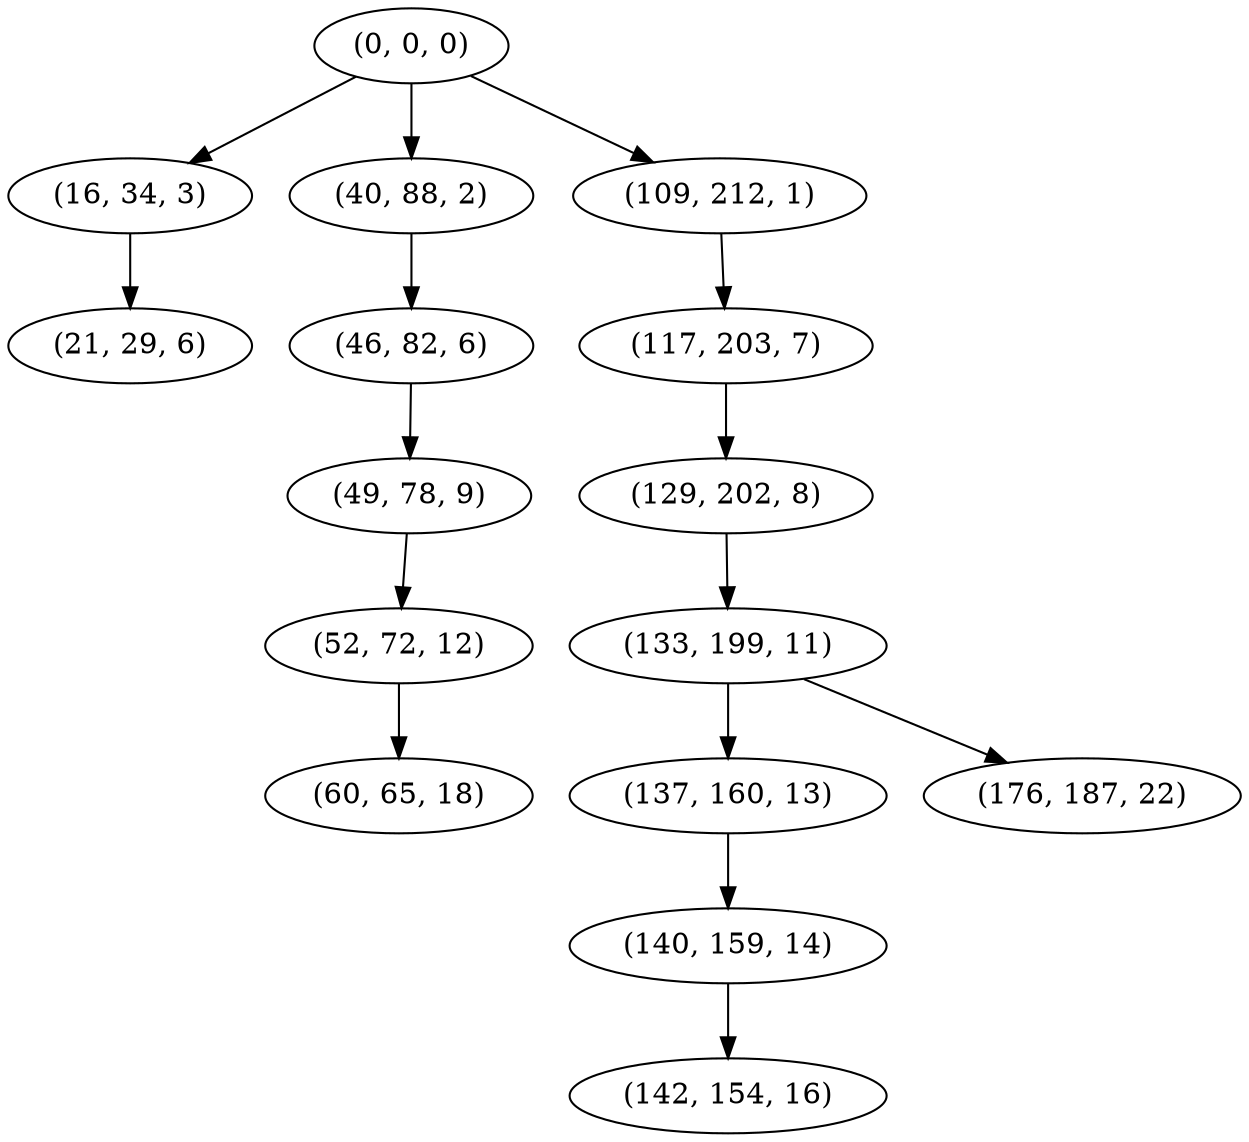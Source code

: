 digraph tree {
    "(0, 0, 0)";
    "(16, 34, 3)";
    "(21, 29, 6)";
    "(40, 88, 2)";
    "(46, 82, 6)";
    "(49, 78, 9)";
    "(52, 72, 12)";
    "(60, 65, 18)";
    "(109, 212, 1)";
    "(117, 203, 7)";
    "(129, 202, 8)";
    "(133, 199, 11)";
    "(137, 160, 13)";
    "(140, 159, 14)";
    "(142, 154, 16)";
    "(176, 187, 22)";
    "(0, 0, 0)" -> "(16, 34, 3)";
    "(0, 0, 0)" -> "(40, 88, 2)";
    "(0, 0, 0)" -> "(109, 212, 1)";
    "(16, 34, 3)" -> "(21, 29, 6)";
    "(40, 88, 2)" -> "(46, 82, 6)";
    "(46, 82, 6)" -> "(49, 78, 9)";
    "(49, 78, 9)" -> "(52, 72, 12)";
    "(52, 72, 12)" -> "(60, 65, 18)";
    "(109, 212, 1)" -> "(117, 203, 7)";
    "(117, 203, 7)" -> "(129, 202, 8)";
    "(129, 202, 8)" -> "(133, 199, 11)";
    "(133, 199, 11)" -> "(137, 160, 13)";
    "(133, 199, 11)" -> "(176, 187, 22)";
    "(137, 160, 13)" -> "(140, 159, 14)";
    "(140, 159, 14)" -> "(142, 154, 16)";
}
